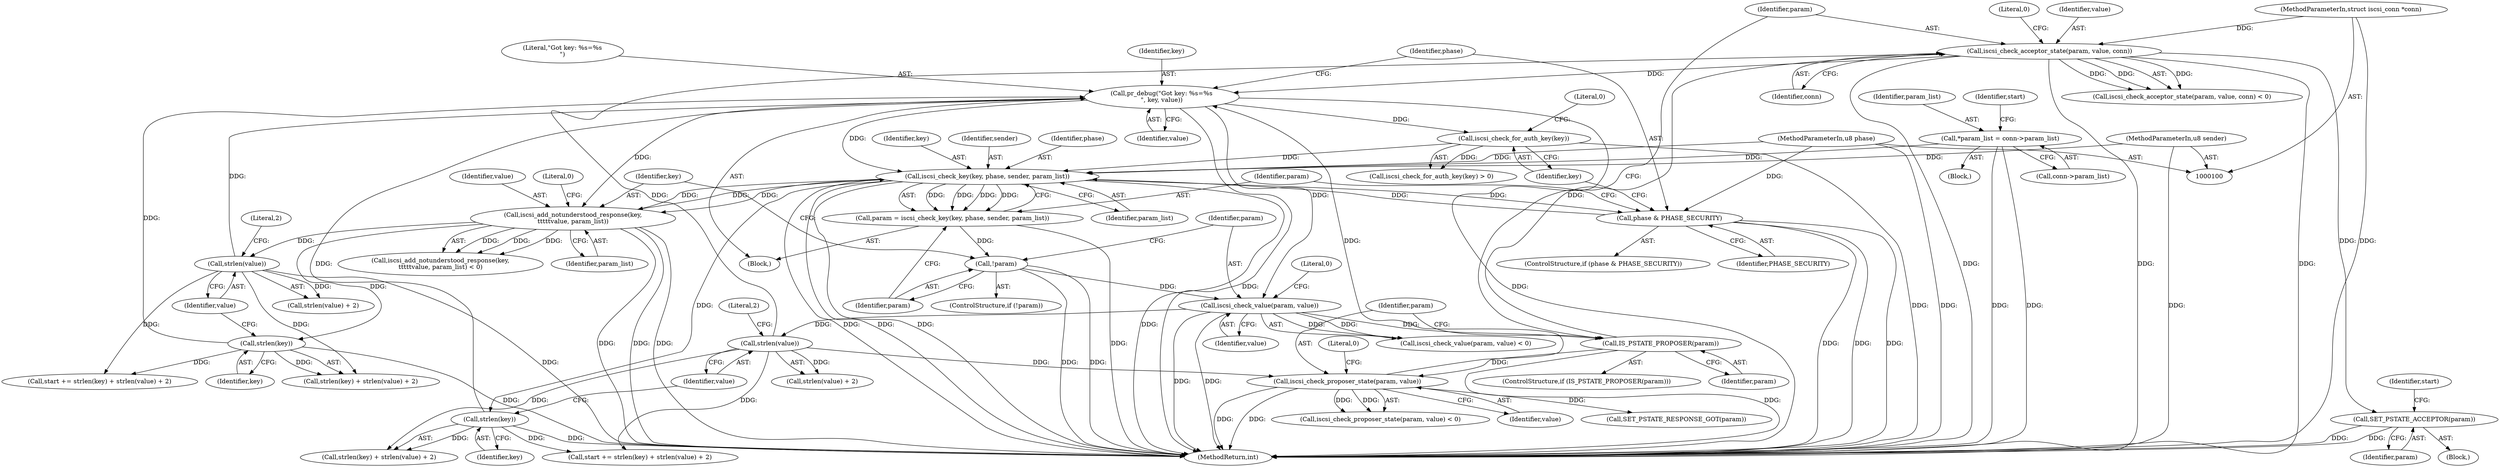 digraph "0_linux_cea4dcfdad926a27a18e188720efe0f2c9403456_0@pointer" {
"1000285" [label="(Call,SET_PSTATE_ACCEPTOR(param))"];
"1000274" [label="(Call,iscsi_check_acceptor_state(param, value, conn))"];
"1000253" [label="(Call,IS_PSTATE_PROPOSER(param))"];
"1000233" [label="(Call,iscsi_check_value(param, value))"];
"1000205" [label="(Call,!param)"];
"1000197" [label="(Call,param = iscsi_check_key(key, phase, sender, param_list))"];
"1000199" [label="(Call,iscsi_check_key(key, phase, sender, param_list))"];
"1000189" [label="(Call,iscsi_check_for_auth_key(key))"];
"1000178" [label="(Call,pr_debug(\"Got key: %s=%s\n\", key, value))"];
"1000224" [label="(Call,strlen(key))"];
"1000210" [label="(Call,iscsi_add_notunderstood_response(key,\n\t\t\t\t\tvalue, param_list))"];
"1000246" [label="(Call,strlen(key))"];
"1000258" [label="(Call,iscsi_check_proposer_state(param, value))"];
"1000249" [label="(Call,strlen(value))"];
"1000227" [label="(Call,strlen(value))"];
"1000183" [label="(Call,phase & PHASE_SECURITY)"];
"1000101" [label="(MethodParameterIn,u8 phase)"];
"1000102" [label="(MethodParameterIn,u8 sender)"];
"1000108" [label="(Call,*param_list = conn->param_list)"];
"1000105" [label="(MethodParameterIn,struct iscsi_conn *conn)"];
"1000251" [label="(Literal,2)"];
"1000185" [label="(Identifier,PHASE_SECURITY)"];
"1000268" [label="(Call,SET_PSTATE_RESPONSE_GOT(param))"];
"1000246" [label="(Call,strlen(key))"];
"1000157" [label="(Identifier,start)"];
"1000224" [label="(Call,strlen(key))"];
"1000198" [label="(Identifier,param)"];
"1000274" [label="(Call,iscsi_check_acceptor_state(param, value, conn))"];
"1000197" [label="(Call,param = iscsi_check_key(key, phase, sender, param_list))"];
"1000273" [label="(Call,iscsi_check_acceptor_state(param, value, conn) < 0)"];
"1000249" [label="(Call,strlen(value))"];
"1000261" [label="(Literal,0)"];
"1000245" [label="(Call,strlen(key) + strlen(value) + 2)"];
"1000191" [label="(Literal,0)"];
"1000243" [label="(Call,start += strlen(key) + strlen(value) + 2)"];
"1000116" [label="(Identifier,start)"];
"1000225" [label="(Identifier,key)"];
"1000201" [label="(Identifier,phase)"];
"1000250" [label="(Identifier,value)"];
"1000257" [label="(Call,iscsi_check_proposer_state(param, value) < 0)"];
"1000213" [label="(Identifier,param_list)"];
"1000271" [label="(Block,)"];
"1000277" [label="(Identifier,conn)"];
"1000232" [label="(Call,iscsi_check_value(param, value) < 0)"];
"1000204" [label="(ControlStructure,if (!param))"];
"1000199" [label="(Call,iscsi_check_key(key, phase, sender, param_list))"];
"1000286" [label="(Identifier,param)"];
"1000189" [label="(Call,iscsi_check_for_auth_key(key))"];
"1000108" [label="(Call,*param_list = conn->param_list)"];
"1000211" [label="(Identifier,key)"];
"1000203" [label="(Identifier,param_list)"];
"1000179" [label="(Literal,\"Got key: %s=%s\n\")"];
"1000209" [label="(Call,iscsi_add_notunderstood_response(key,\n\t\t\t\t\tvalue, param_list) < 0)"];
"1000214" [label="(Literal,0)"];
"1000247" [label="(Identifier,key)"];
"1000229" [label="(Literal,2)"];
"1000291" [label="(MethodReturn,int)"];
"1000236" [label="(Literal,0)"];
"1000109" [label="(Identifier,param_list)"];
"1000275" [label="(Identifier,param)"];
"1000188" [label="(Call,iscsi_check_for_auth_key(key) > 0)"];
"1000200" [label="(Identifier,key)"];
"1000181" [label="(Identifier,value)"];
"1000254" [label="(Identifier,param)"];
"1000205" [label="(Call,!param)"];
"1000206" [label="(Identifier,param)"];
"1000159" [label="(Block,)"];
"1000210" [label="(Call,iscsi_add_notunderstood_response(key,\n\t\t\t\t\tvalue, param_list))"];
"1000258" [label="(Call,iscsi_check_proposer_state(param, value))"];
"1000110" [label="(Call,conn->param_list)"];
"1000278" [label="(Literal,0)"];
"1000102" [label="(MethodParameterIn,u8 sender)"];
"1000184" [label="(Identifier,phase)"];
"1000260" [label="(Identifier,value)"];
"1000178" [label="(Call,pr_debug(\"Got key: %s=%s\n\", key, value))"];
"1000190" [label="(Identifier,key)"];
"1000182" [label="(ControlStructure,if (phase & PHASE_SECURITY))"];
"1000233" [label="(Call,iscsi_check_value(param, value))"];
"1000227" [label="(Call,strlen(value))"];
"1000259" [label="(Identifier,param)"];
"1000183" [label="(Call,phase & PHASE_SECURITY)"];
"1000180" [label="(Identifier,key)"];
"1000105" [label="(MethodParameterIn,struct iscsi_conn *conn)"];
"1000285" [label="(Call,SET_PSTATE_ACCEPTOR(param))"];
"1000101" [label="(MethodParameterIn,u8 phase)"];
"1000223" [label="(Call,strlen(key) + strlen(value) + 2)"];
"1000253" [label="(Call,IS_PSTATE_PROPOSER(param))"];
"1000252" [label="(ControlStructure,if (IS_PSTATE_PROPOSER(param)))"];
"1000221" [label="(Call,start += strlen(key) + strlen(value) + 2)"];
"1000212" [label="(Identifier,value)"];
"1000235" [label="(Identifier,value)"];
"1000276" [label="(Identifier,value)"];
"1000228" [label="(Identifier,value)"];
"1000106" [label="(Block,)"];
"1000226" [label="(Call,strlen(value) + 2)"];
"1000234" [label="(Identifier,param)"];
"1000202" [label="(Identifier,sender)"];
"1000248" [label="(Call,strlen(value) + 2)"];
"1000285" -> "1000271"  [label="AST: "];
"1000285" -> "1000286"  [label="CFG: "];
"1000286" -> "1000285"  [label="AST: "];
"1000157" -> "1000285"  [label="CFG: "];
"1000285" -> "1000291"  [label="DDG: "];
"1000285" -> "1000291"  [label="DDG: "];
"1000274" -> "1000285"  [label="DDG: "];
"1000274" -> "1000273"  [label="AST: "];
"1000274" -> "1000277"  [label="CFG: "];
"1000275" -> "1000274"  [label="AST: "];
"1000276" -> "1000274"  [label="AST: "];
"1000277" -> "1000274"  [label="AST: "];
"1000278" -> "1000274"  [label="CFG: "];
"1000274" -> "1000291"  [label="DDG: "];
"1000274" -> "1000291"  [label="DDG: "];
"1000274" -> "1000291"  [label="DDG: "];
"1000274" -> "1000178"  [label="DDG: "];
"1000274" -> "1000273"  [label="DDG: "];
"1000274" -> "1000273"  [label="DDG: "];
"1000274" -> "1000273"  [label="DDG: "];
"1000253" -> "1000274"  [label="DDG: "];
"1000249" -> "1000274"  [label="DDG: "];
"1000105" -> "1000274"  [label="DDG: "];
"1000253" -> "1000252"  [label="AST: "];
"1000253" -> "1000254"  [label="CFG: "];
"1000254" -> "1000253"  [label="AST: "];
"1000259" -> "1000253"  [label="CFG: "];
"1000275" -> "1000253"  [label="CFG: "];
"1000253" -> "1000291"  [label="DDG: "];
"1000233" -> "1000253"  [label="DDG: "];
"1000253" -> "1000258"  [label="DDG: "];
"1000233" -> "1000232"  [label="AST: "];
"1000233" -> "1000235"  [label="CFG: "];
"1000234" -> "1000233"  [label="AST: "];
"1000235" -> "1000233"  [label="AST: "];
"1000236" -> "1000233"  [label="CFG: "];
"1000233" -> "1000291"  [label="DDG: "];
"1000233" -> "1000291"  [label="DDG: "];
"1000233" -> "1000232"  [label="DDG: "];
"1000233" -> "1000232"  [label="DDG: "];
"1000205" -> "1000233"  [label="DDG: "];
"1000178" -> "1000233"  [label="DDG: "];
"1000233" -> "1000249"  [label="DDG: "];
"1000205" -> "1000204"  [label="AST: "];
"1000205" -> "1000206"  [label="CFG: "];
"1000206" -> "1000205"  [label="AST: "];
"1000211" -> "1000205"  [label="CFG: "];
"1000234" -> "1000205"  [label="CFG: "];
"1000205" -> "1000291"  [label="DDG: "];
"1000205" -> "1000291"  [label="DDG: "];
"1000197" -> "1000205"  [label="DDG: "];
"1000197" -> "1000159"  [label="AST: "];
"1000197" -> "1000199"  [label="CFG: "];
"1000198" -> "1000197"  [label="AST: "];
"1000199" -> "1000197"  [label="AST: "];
"1000206" -> "1000197"  [label="CFG: "];
"1000197" -> "1000291"  [label="DDG: "];
"1000199" -> "1000197"  [label="DDG: "];
"1000199" -> "1000197"  [label="DDG: "];
"1000199" -> "1000197"  [label="DDG: "];
"1000199" -> "1000197"  [label="DDG: "];
"1000199" -> "1000203"  [label="CFG: "];
"1000200" -> "1000199"  [label="AST: "];
"1000201" -> "1000199"  [label="AST: "];
"1000202" -> "1000199"  [label="AST: "];
"1000203" -> "1000199"  [label="AST: "];
"1000199" -> "1000291"  [label="DDG: "];
"1000199" -> "1000291"  [label="DDG: "];
"1000199" -> "1000291"  [label="DDG: "];
"1000199" -> "1000291"  [label="DDG: "];
"1000199" -> "1000183"  [label="DDG: "];
"1000189" -> "1000199"  [label="DDG: "];
"1000178" -> "1000199"  [label="DDG: "];
"1000183" -> "1000199"  [label="DDG: "];
"1000101" -> "1000199"  [label="DDG: "];
"1000102" -> "1000199"  [label="DDG: "];
"1000210" -> "1000199"  [label="DDG: "];
"1000108" -> "1000199"  [label="DDG: "];
"1000199" -> "1000210"  [label="DDG: "];
"1000199" -> "1000210"  [label="DDG: "];
"1000199" -> "1000246"  [label="DDG: "];
"1000189" -> "1000188"  [label="AST: "];
"1000189" -> "1000190"  [label="CFG: "];
"1000190" -> "1000189"  [label="AST: "];
"1000191" -> "1000189"  [label="CFG: "];
"1000189" -> "1000291"  [label="DDG: "];
"1000189" -> "1000188"  [label="DDG: "];
"1000178" -> "1000189"  [label="DDG: "];
"1000178" -> "1000159"  [label="AST: "];
"1000178" -> "1000181"  [label="CFG: "];
"1000179" -> "1000178"  [label="AST: "];
"1000180" -> "1000178"  [label="AST: "];
"1000181" -> "1000178"  [label="AST: "];
"1000184" -> "1000178"  [label="CFG: "];
"1000178" -> "1000291"  [label="DDG: "];
"1000178" -> "1000291"  [label="DDG: "];
"1000224" -> "1000178"  [label="DDG: "];
"1000246" -> "1000178"  [label="DDG: "];
"1000258" -> "1000178"  [label="DDG: "];
"1000227" -> "1000178"  [label="DDG: "];
"1000178" -> "1000210"  [label="DDG: "];
"1000224" -> "1000223"  [label="AST: "];
"1000224" -> "1000225"  [label="CFG: "];
"1000225" -> "1000224"  [label="AST: "];
"1000228" -> "1000224"  [label="CFG: "];
"1000224" -> "1000291"  [label="DDG: "];
"1000224" -> "1000221"  [label="DDG: "];
"1000224" -> "1000223"  [label="DDG: "];
"1000210" -> "1000224"  [label="DDG: "];
"1000210" -> "1000209"  [label="AST: "];
"1000210" -> "1000213"  [label="CFG: "];
"1000211" -> "1000210"  [label="AST: "];
"1000212" -> "1000210"  [label="AST: "];
"1000213" -> "1000210"  [label="AST: "];
"1000214" -> "1000210"  [label="CFG: "];
"1000210" -> "1000291"  [label="DDG: "];
"1000210" -> "1000291"  [label="DDG: "];
"1000210" -> "1000291"  [label="DDG: "];
"1000210" -> "1000209"  [label="DDG: "];
"1000210" -> "1000209"  [label="DDG: "];
"1000210" -> "1000209"  [label="DDG: "];
"1000210" -> "1000227"  [label="DDG: "];
"1000246" -> "1000245"  [label="AST: "];
"1000246" -> "1000247"  [label="CFG: "];
"1000247" -> "1000246"  [label="AST: "];
"1000250" -> "1000246"  [label="CFG: "];
"1000246" -> "1000291"  [label="DDG: "];
"1000246" -> "1000243"  [label="DDG: "];
"1000246" -> "1000245"  [label="DDG: "];
"1000258" -> "1000257"  [label="AST: "];
"1000258" -> "1000260"  [label="CFG: "];
"1000259" -> "1000258"  [label="AST: "];
"1000260" -> "1000258"  [label="AST: "];
"1000261" -> "1000258"  [label="CFG: "];
"1000258" -> "1000291"  [label="DDG: "];
"1000258" -> "1000291"  [label="DDG: "];
"1000258" -> "1000257"  [label="DDG: "];
"1000258" -> "1000257"  [label="DDG: "];
"1000249" -> "1000258"  [label="DDG: "];
"1000258" -> "1000268"  [label="DDG: "];
"1000249" -> "1000248"  [label="AST: "];
"1000249" -> "1000250"  [label="CFG: "];
"1000250" -> "1000249"  [label="AST: "];
"1000251" -> "1000249"  [label="CFG: "];
"1000249" -> "1000243"  [label="DDG: "];
"1000249" -> "1000245"  [label="DDG: "];
"1000249" -> "1000248"  [label="DDG: "];
"1000227" -> "1000226"  [label="AST: "];
"1000227" -> "1000228"  [label="CFG: "];
"1000228" -> "1000227"  [label="AST: "];
"1000229" -> "1000227"  [label="CFG: "];
"1000227" -> "1000291"  [label="DDG: "];
"1000227" -> "1000221"  [label="DDG: "];
"1000227" -> "1000223"  [label="DDG: "];
"1000227" -> "1000226"  [label="DDG: "];
"1000183" -> "1000182"  [label="AST: "];
"1000183" -> "1000185"  [label="CFG: "];
"1000184" -> "1000183"  [label="AST: "];
"1000185" -> "1000183"  [label="AST: "];
"1000190" -> "1000183"  [label="CFG: "];
"1000198" -> "1000183"  [label="CFG: "];
"1000183" -> "1000291"  [label="DDG: "];
"1000183" -> "1000291"  [label="DDG: "];
"1000183" -> "1000291"  [label="DDG: "];
"1000101" -> "1000183"  [label="DDG: "];
"1000101" -> "1000100"  [label="AST: "];
"1000101" -> "1000291"  [label="DDG: "];
"1000102" -> "1000100"  [label="AST: "];
"1000102" -> "1000291"  [label="DDG: "];
"1000108" -> "1000106"  [label="AST: "];
"1000108" -> "1000110"  [label="CFG: "];
"1000109" -> "1000108"  [label="AST: "];
"1000110" -> "1000108"  [label="AST: "];
"1000116" -> "1000108"  [label="CFG: "];
"1000108" -> "1000291"  [label="DDG: "];
"1000108" -> "1000291"  [label="DDG: "];
"1000105" -> "1000100"  [label="AST: "];
"1000105" -> "1000291"  [label="DDG: "];
}

